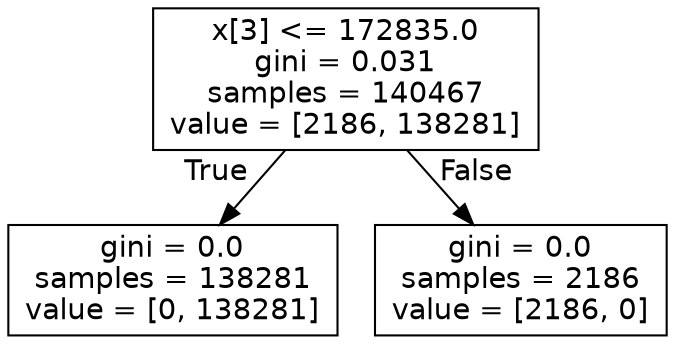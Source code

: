 digraph Tree {
node [shape=box, fontname="helvetica"] ;
edge [fontname="helvetica"] ;
0 [label="x[3] <= 172835.0\ngini = 0.031\nsamples = 140467\nvalue = [2186, 138281]"] ;
1 [label="gini = 0.0\nsamples = 138281\nvalue = [0, 138281]"] ;
0 -> 1 [labeldistance=2.5, labelangle=45, headlabel="True"] ;
2 [label="gini = 0.0\nsamples = 2186\nvalue = [2186, 0]"] ;
0 -> 2 [labeldistance=2.5, labelangle=-45, headlabel="False"] ;
}